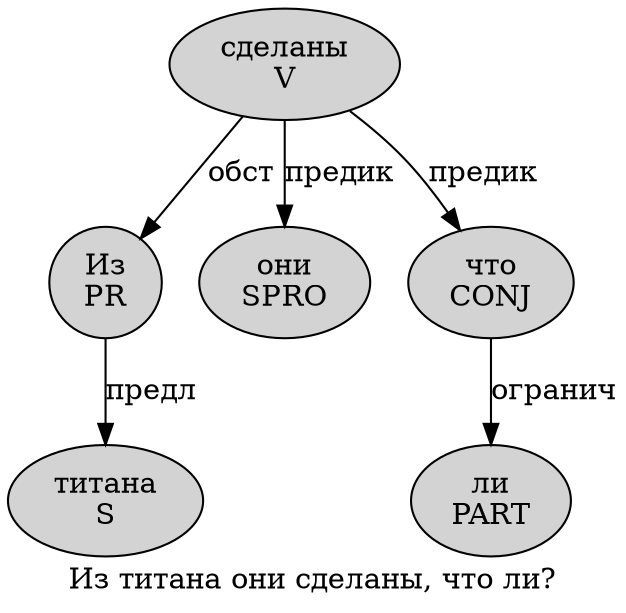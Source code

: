 digraph SENTENCE_3335 {
	graph [label="Из титана они сделаны, что ли?"]
	node [style=filled]
		0 [label="Из
PR" color="" fillcolor=lightgray penwidth=1 shape=ellipse]
		1 [label="титана
S" color="" fillcolor=lightgray penwidth=1 shape=ellipse]
		2 [label="они
SPRO" color="" fillcolor=lightgray penwidth=1 shape=ellipse]
		3 [label="сделаны
V" color="" fillcolor=lightgray penwidth=1 shape=ellipse]
		5 [label="что
CONJ" color="" fillcolor=lightgray penwidth=1 shape=ellipse]
		6 [label="ли
PART" color="" fillcolor=lightgray penwidth=1 shape=ellipse]
			3 -> 0 [label="обст"]
			3 -> 2 [label="предик"]
			3 -> 5 [label="предик"]
			0 -> 1 [label="предл"]
			5 -> 6 [label="огранич"]
}